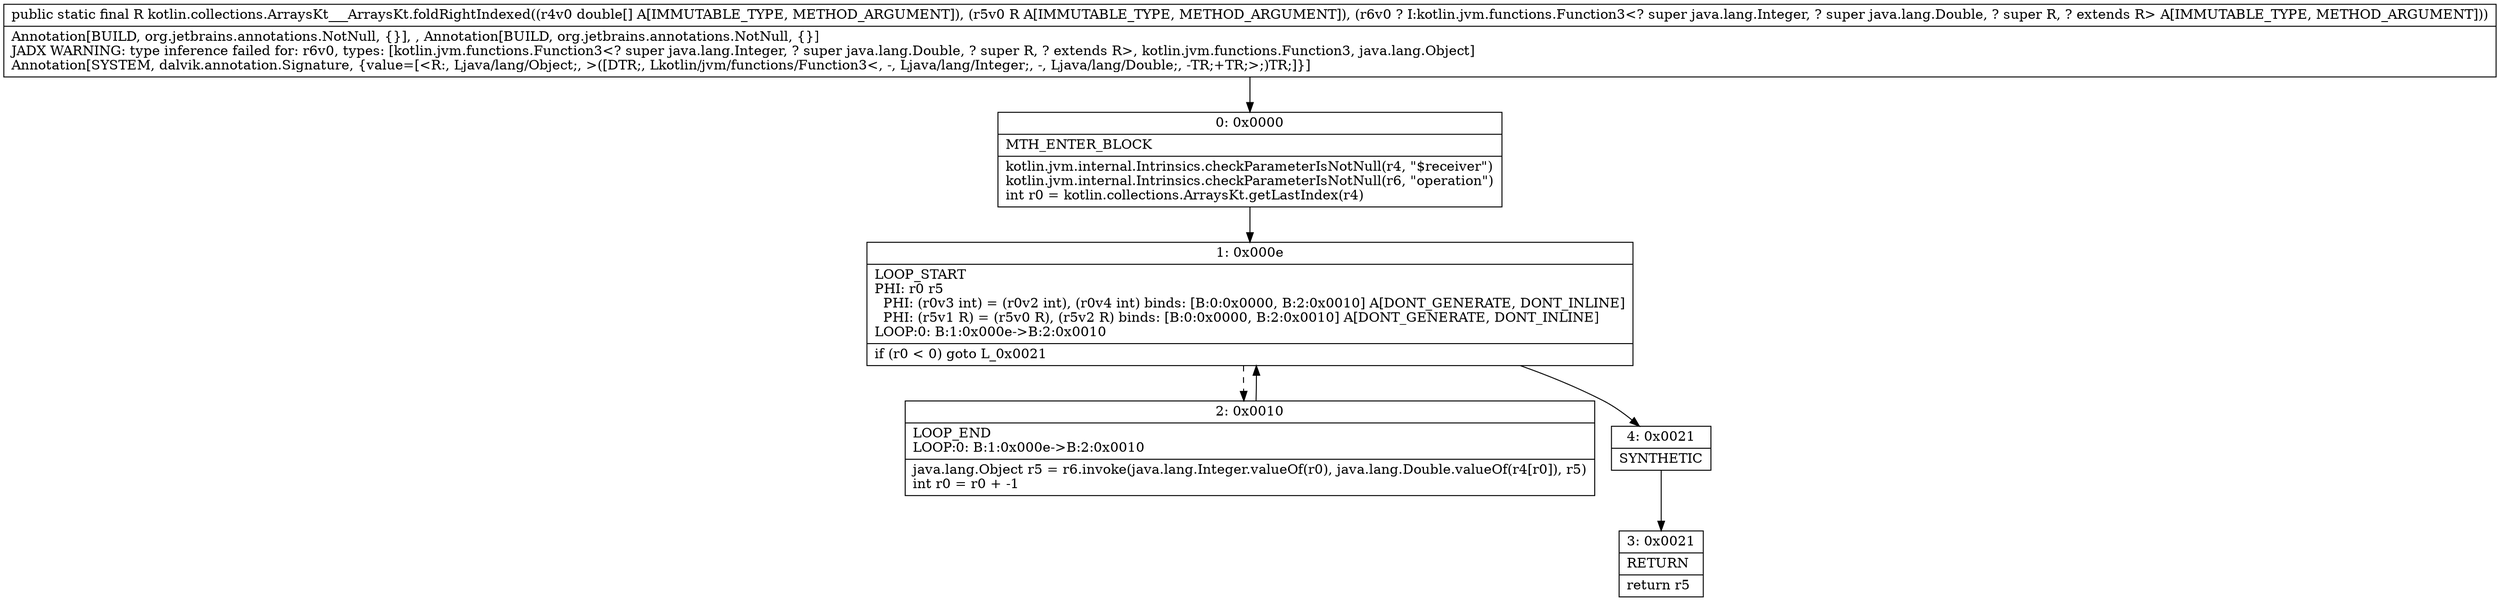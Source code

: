 digraph "CFG forkotlin.collections.ArraysKt___ArraysKt.foldRightIndexed([DLjava\/lang\/Object;Lkotlin\/jvm\/functions\/Function3;)Ljava\/lang\/Object;" {
Node_0 [shape=record,label="{0\:\ 0x0000|MTH_ENTER_BLOCK\l|kotlin.jvm.internal.Intrinsics.checkParameterIsNotNull(r4, \"$receiver\")\lkotlin.jvm.internal.Intrinsics.checkParameterIsNotNull(r6, \"operation\")\lint r0 = kotlin.collections.ArraysKt.getLastIndex(r4)\l}"];
Node_1 [shape=record,label="{1\:\ 0x000e|LOOP_START\lPHI: r0 r5 \l  PHI: (r0v3 int) = (r0v2 int), (r0v4 int) binds: [B:0:0x0000, B:2:0x0010] A[DONT_GENERATE, DONT_INLINE]\l  PHI: (r5v1 R) = (r5v0 R), (r5v2 R) binds: [B:0:0x0000, B:2:0x0010] A[DONT_GENERATE, DONT_INLINE]\lLOOP:0: B:1:0x000e\-\>B:2:0x0010\l|if (r0 \< 0) goto L_0x0021\l}"];
Node_2 [shape=record,label="{2\:\ 0x0010|LOOP_END\lLOOP:0: B:1:0x000e\-\>B:2:0x0010\l|java.lang.Object r5 = r6.invoke(java.lang.Integer.valueOf(r0), java.lang.Double.valueOf(r4[r0]), r5)\lint r0 = r0 + \-1\l}"];
Node_3 [shape=record,label="{3\:\ 0x0021|RETURN\l|return r5\l}"];
Node_4 [shape=record,label="{4\:\ 0x0021|SYNTHETIC\l}"];
MethodNode[shape=record,label="{public static final R kotlin.collections.ArraysKt___ArraysKt.foldRightIndexed((r4v0 double[] A[IMMUTABLE_TYPE, METHOD_ARGUMENT]), (r5v0 R A[IMMUTABLE_TYPE, METHOD_ARGUMENT]), (r6v0 ? I:kotlin.jvm.functions.Function3\<? super java.lang.Integer, ? super java.lang.Double, ? super R, ? extends R\> A[IMMUTABLE_TYPE, METHOD_ARGUMENT]))  | Annotation[BUILD, org.jetbrains.annotations.NotNull, \{\}], , Annotation[BUILD, org.jetbrains.annotations.NotNull, \{\}]\lJADX WARNING: type inference failed for: r6v0, types: [kotlin.jvm.functions.Function3\<? super java.lang.Integer, ? super java.lang.Double, ? super R, ? extends R\>, kotlin.jvm.functions.Function3, java.lang.Object]\lAnnotation[SYSTEM, dalvik.annotation.Signature, \{value=[\<R:, Ljava\/lang\/Object;, \>([DTR;, Lkotlin\/jvm\/functions\/Function3\<, \-, Ljava\/lang\/Integer;, \-, Ljava\/lang\/Double;, \-TR;+TR;\>;)TR;]\}]\l}"];
MethodNode -> Node_0;
Node_0 -> Node_1;
Node_1 -> Node_2[style=dashed];
Node_1 -> Node_4;
Node_2 -> Node_1;
Node_4 -> Node_3;
}

